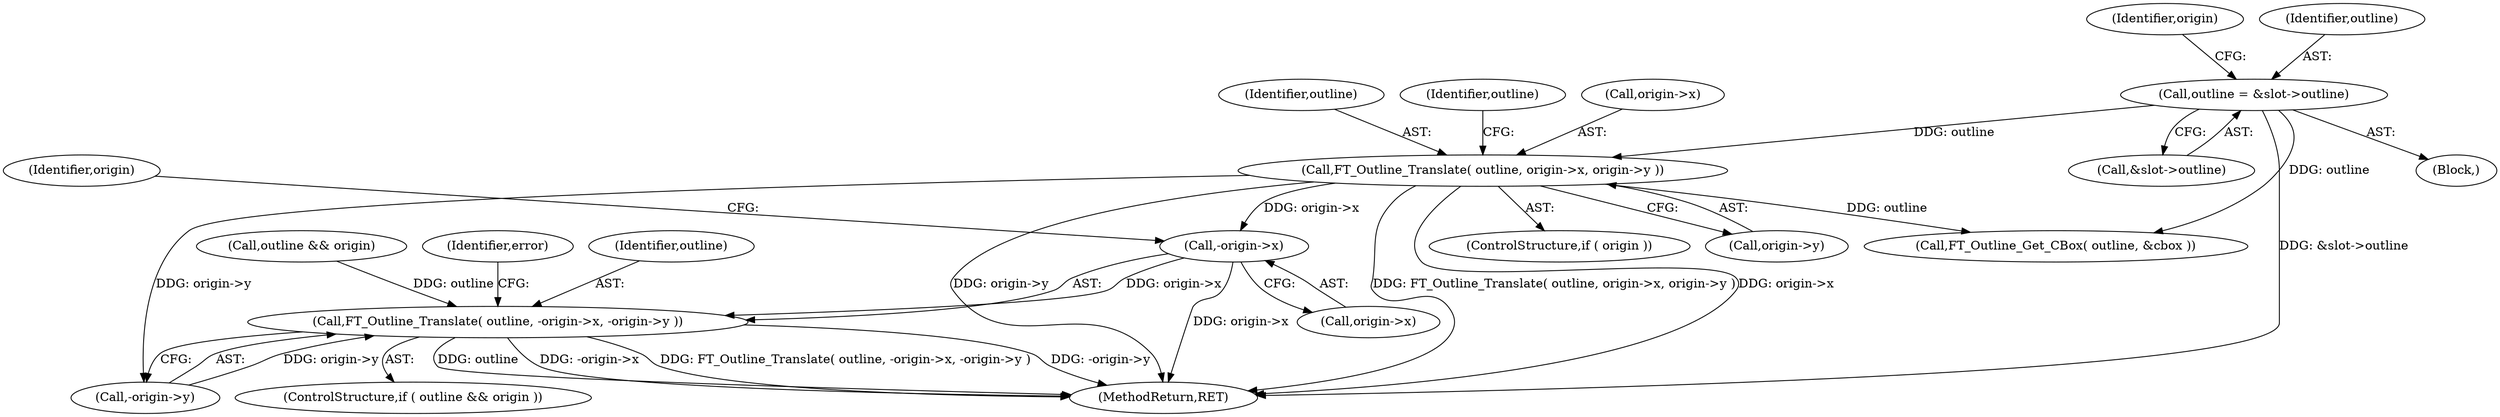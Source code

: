 digraph "0_savannah_6305b869d86ff415a33576df6d43729673c66eee_0@pointer" {
"1000643" [label="(Call,-origin->x)"];
"1000181" [label="(Call,FT_Outline_Translate( outline, origin->x, origin->y ))"];
"1000173" [label="(Call,outline = &slot->outline)"];
"1000641" [label="(Call,FT_Outline_Translate( outline, -origin->x, -origin->y ))"];
"1000189" [label="(Call,FT_Outline_Get_CBox( outline, &cbox ))"];
"1000641" [label="(Call,FT_Outline_Translate( outline, -origin->x, -origin->y ))"];
"1000644" [label="(Call,origin->x)"];
"1000638" [label="(Call,outline && origin)"];
"1000652" [label="(Identifier,error)"];
"1000182" [label="(Identifier,outline)"];
"1000179" [label="(ControlStructure,if ( origin ))"];
"1000180" [label="(Identifier,origin)"];
"1000649" [label="(Identifier,origin)"];
"1000174" [label="(Identifier,outline)"];
"1000647" [label="(Call,-origin->y)"];
"1000173" [label="(Call,outline = &slot->outline)"];
"1000123" [label="(Block,)"];
"1000190" [label="(Identifier,outline)"];
"1000186" [label="(Call,origin->y)"];
"1000637" [label="(ControlStructure,if ( outline && origin ))"];
"1000175" [label="(Call,&slot->outline)"];
"1000183" [label="(Call,origin->x)"];
"1000642" [label="(Identifier,outline)"];
"1000181" [label="(Call,FT_Outline_Translate( outline, origin->x, origin->y ))"];
"1000653" [label="(MethodReturn,RET)"];
"1000643" [label="(Call,-origin->x)"];
"1000643" -> "1000641"  [label="AST: "];
"1000643" -> "1000644"  [label="CFG: "];
"1000644" -> "1000643"  [label="AST: "];
"1000649" -> "1000643"  [label="CFG: "];
"1000643" -> "1000653"  [label="DDG: origin->x"];
"1000643" -> "1000641"  [label="DDG: origin->x"];
"1000181" -> "1000643"  [label="DDG: origin->x"];
"1000181" -> "1000179"  [label="AST: "];
"1000181" -> "1000186"  [label="CFG: "];
"1000182" -> "1000181"  [label="AST: "];
"1000183" -> "1000181"  [label="AST: "];
"1000186" -> "1000181"  [label="AST: "];
"1000190" -> "1000181"  [label="CFG: "];
"1000181" -> "1000653"  [label="DDG: origin->y"];
"1000181" -> "1000653"  [label="DDG: FT_Outline_Translate( outline, origin->x, origin->y )"];
"1000181" -> "1000653"  [label="DDG: origin->x"];
"1000173" -> "1000181"  [label="DDG: outline"];
"1000181" -> "1000189"  [label="DDG: outline"];
"1000181" -> "1000647"  [label="DDG: origin->y"];
"1000173" -> "1000123"  [label="AST: "];
"1000173" -> "1000175"  [label="CFG: "];
"1000174" -> "1000173"  [label="AST: "];
"1000175" -> "1000173"  [label="AST: "];
"1000180" -> "1000173"  [label="CFG: "];
"1000173" -> "1000653"  [label="DDG: &slot->outline"];
"1000173" -> "1000189"  [label="DDG: outline"];
"1000641" -> "1000637"  [label="AST: "];
"1000641" -> "1000647"  [label="CFG: "];
"1000642" -> "1000641"  [label="AST: "];
"1000647" -> "1000641"  [label="AST: "];
"1000652" -> "1000641"  [label="CFG: "];
"1000641" -> "1000653"  [label="DDG: -origin->x"];
"1000641" -> "1000653"  [label="DDG: FT_Outline_Translate( outline, -origin->x, -origin->y )"];
"1000641" -> "1000653"  [label="DDG: -origin->y"];
"1000641" -> "1000653"  [label="DDG: outline"];
"1000638" -> "1000641"  [label="DDG: outline"];
"1000647" -> "1000641"  [label="DDG: origin->y"];
}
